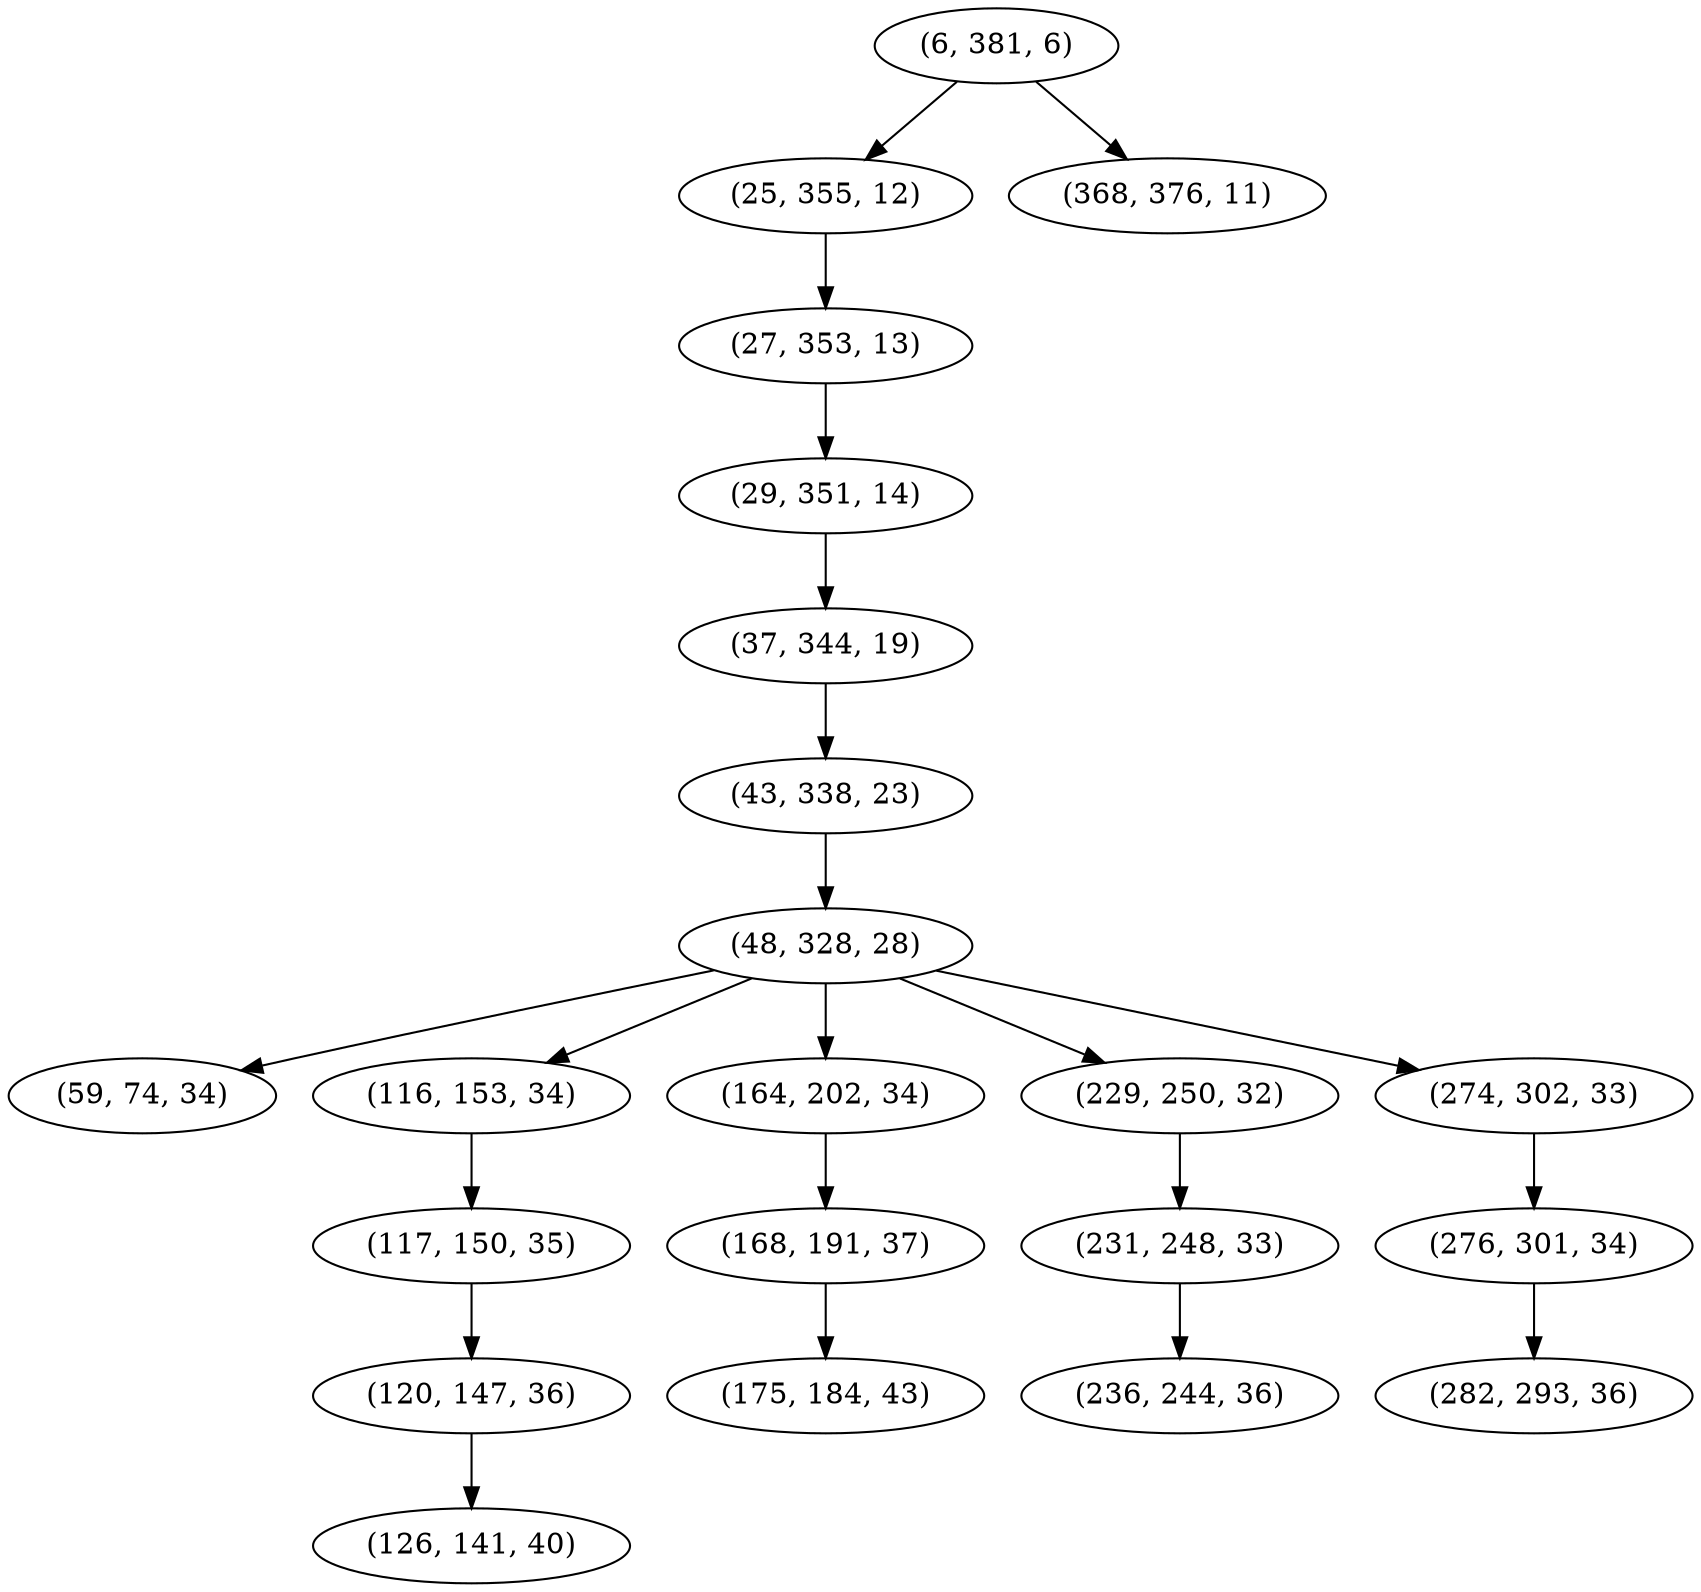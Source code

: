 digraph tree {
    "(6, 381, 6)";
    "(25, 355, 12)";
    "(27, 353, 13)";
    "(29, 351, 14)";
    "(37, 344, 19)";
    "(43, 338, 23)";
    "(48, 328, 28)";
    "(59, 74, 34)";
    "(116, 153, 34)";
    "(117, 150, 35)";
    "(120, 147, 36)";
    "(126, 141, 40)";
    "(164, 202, 34)";
    "(168, 191, 37)";
    "(175, 184, 43)";
    "(229, 250, 32)";
    "(231, 248, 33)";
    "(236, 244, 36)";
    "(274, 302, 33)";
    "(276, 301, 34)";
    "(282, 293, 36)";
    "(368, 376, 11)";
    "(6, 381, 6)" -> "(25, 355, 12)";
    "(6, 381, 6)" -> "(368, 376, 11)";
    "(25, 355, 12)" -> "(27, 353, 13)";
    "(27, 353, 13)" -> "(29, 351, 14)";
    "(29, 351, 14)" -> "(37, 344, 19)";
    "(37, 344, 19)" -> "(43, 338, 23)";
    "(43, 338, 23)" -> "(48, 328, 28)";
    "(48, 328, 28)" -> "(59, 74, 34)";
    "(48, 328, 28)" -> "(116, 153, 34)";
    "(48, 328, 28)" -> "(164, 202, 34)";
    "(48, 328, 28)" -> "(229, 250, 32)";
    "(48, 328, 28)" -> "(274, 302, 33)";
    "(116, 153, 34)" -> "(117, 150, 35)";
    "(117, 150, 35)" -> "(120, 147, 36)";
    "(120, 147, 36)" -> "(126, 141, 40)";
    "(164, 202, 34)" -> "(168, 191, 37)";
    "(168, 191, 37)" -> "(175, 184, 43)";
    "(229, 250, 32)" -> "(231, 248, 33)";
    "(231, 248, 33)" -> "(236, 244, 36)";
    "(274, 302, 33)" -> "(276, 301, 34)";
    "(276, 301, 34)" -> "(282, 293, 36)";
}
